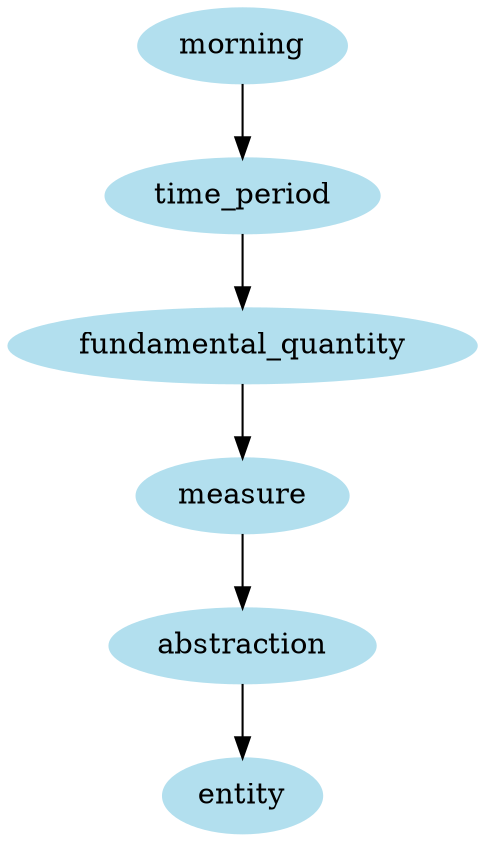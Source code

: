 digraph unix {
	node [color=lightblue2 style=filled]
	size="6,6"
	morning -> time_period
	time_period -> fundamental_quantity
	fundamental_quantity -> measure
	measure -> abstraction
	abstraction -> entity
}
